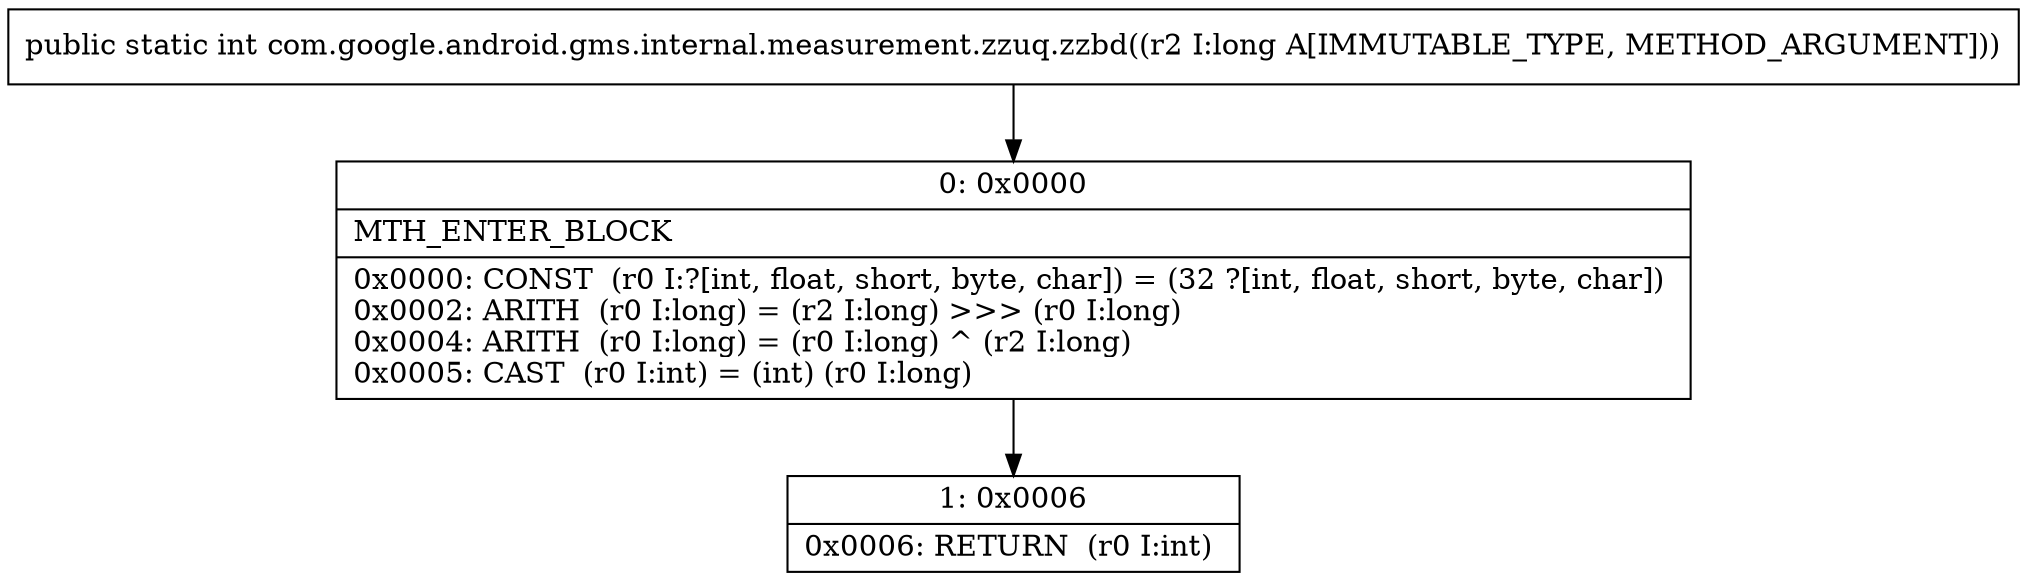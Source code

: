 digraph "CFG forcom.google.android.gms.internal.measurement.zzuq.zzbd(J)I" {
Node_0 [shape=record,label="{0\:\ 0x0000|MTH_ENTER_BLOCK\l|0x0000: CONST  (r0 I:?[int, float, short, byte, char]) = (32 ?[int, float, short, byte, char]) \l0x0002: ARITH  (r0 I:long) = (r2 I:long) \>\>\> (r0 I:long) \l0x0004: ARITH  (r0 I:long) = (r0 I:long) ^ (r2 I:long) \l0x0005: CAST  (r0 I:int) = (int) (r0 I:long) \l}"];
Node_1 [shape=record,label="{1\:\ 0x0006|0x0006: RETURN  (r0 I:int) \l}"];
MethodNode[shape=record,label="{public static int com.google.android.gms.internal.measurement.zzuq.zzbd((r2 I:long A[IMMUTABLE_TYPE, METHOD_ARGUMENT])) }"];
MethodNode -> Node_0;
Node_0 -> Node_1;
}

